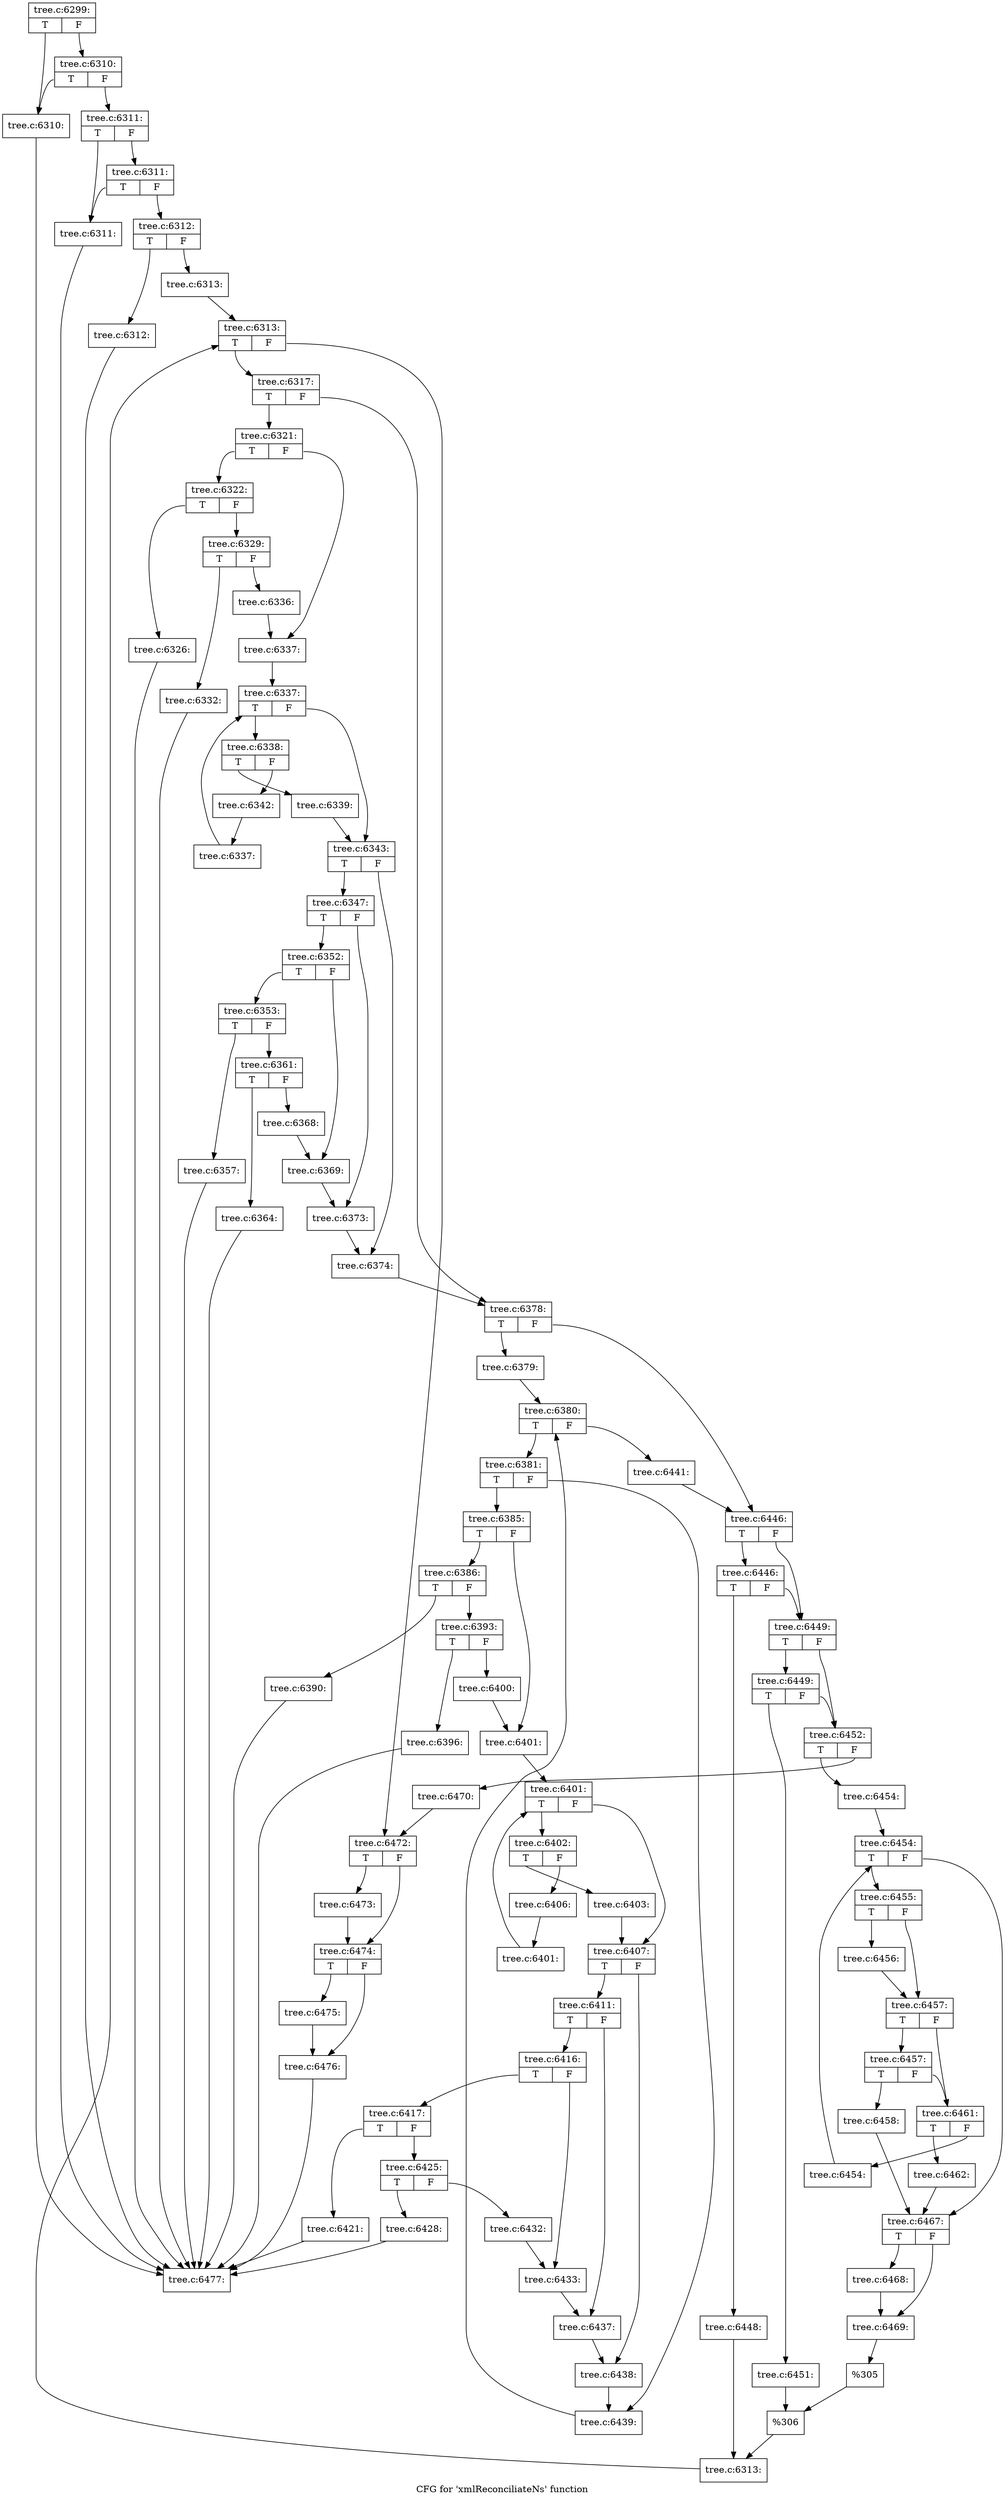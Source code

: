 digraph "CFG for 'xmlReconciliateNs' function" {
	label="CFG for 'xmlReconciliateNs' function";

	Node0x55ad0ba3f760 [shape=record,label="{tree.c:6299:|{<s0>T|<s1>F}}"];
	Node0x55ad0ba3f760:s0 -> Node0x55ad0bd4eb20;
	Node0x55ad0ba3f760:s1 -> Node0x55ad0bd4ebc0;
	Node0x55ad0bd4ebc0 [shape=record,label="{tree.c:6310:|{<s0>T|<s1>F}}"];
	Node0x55ad0bd4ebc0:s0 -> Node0x55ad0bd4eb20;
	Node0x55ad0bd4ebc0:s1 -> Node0x55ad0bd4eb70;
	Node0x55ad0bd4eb20 [shape=record,label="{tree.c:6310:}"];
	Node0x55ad0bd4eb20 -> Node0x55ad0bd47080;
	Node0x55ad0bd4eb70 [shape=record,label="{tree.c:6311:|{<s0>T|<s1>F}}"];
	Node0x55ad0bd4eb70:s0 -> Node0x55ad0b78e4c0;
	Node0x55ad0bd4eb70:s1 -> Node0x55ad0b78e560;
	Node0x55ad0b78e560 [shape=record,label="{tree.c:6311:|{<s0>T|<s1>F}}"];
	Node0x55ad0b78e560:s0 -> Node0x55ad0b78e4c0;
	Node0x55ad0b78e560:s1 -> Node0x55ad0b78e510;
	Node0x55ad0b78e4c0 [shape=record,label="{tree.c:6311:}"];
	Node0x55ad0b78e4c0 -> Node0x55ad0bd47080;
	Node0x55ad0b78e510 [shape=record,label="{tree.c:6312:|{<s0>T|<s1>F}}"];
	Node0x55ad0b78e510:s0 -> Node0x55ad0b78ecd0;
	Node0x55ad0b78e510:s1 -> Node0x55ad0b78ed20;
	Node0x55ad0b78ecd0 [shape=record,label="{tree.c:6312:}"];
	Node0x55ad0b78ecd0 -> Node0x55ad0bd47080;
	Node0x55ad0b78ed20 [shape=record,label="{tree.c:6313:}"];
	Node0x55ad0b78ed20 -> Node0x55ad0b78f260;
	Node0x55ad0b78f260 [shape=record,label="{tree.c:6313:|{<s0>T|<s1>F}}"];
	Node0x55ad0b78f260:s0 -> Node0x55ad0b78f660;
	Node0x55ad0b78f260:s1 -> Node0x55ad0b78f480;
	Node0x55ad0b78f660 [shape=record,label="{tree.c:6317:|{<s0>T|<s1>F}}"];
	Node0x55ad0b78f660:s0 -> Node0x55ad0b78f810;
	Node0x55ad0b78f660:s1 -> Node0x55ad0b78f860;
	Node0x55ad0b78f810 [shape=record,label="{tree.c:6321:|{<s0>T|<s1>F}}"];
	Node0x55ad0b78f810:s0 -> Node0x55ad0b78fbd0;
	Node0x55ad0b78f810:s1 -> Node0x55ad0b78fc20;
	Node0x55ad0b78fbd0 [shape=record,label="{tree.c:6322:|{<s0>T|<s1>F}}"];
	Node0x55ad0b78fbd0:s0 -> Node0x55ad0b790490;
	Node0x55ad0b78fbd0:s1 -> Node0x55ad0b7904e0;
	Node0x55ad0b790490 [shape=record,label="{tree.c:6326:}"];
	Node0x55ad0b790490 -> Node0x55ad0bd47080;
	Node0x55ad0b7904e0 [shape=record,label="{tree.c:6329:|{<s0>T|<s1>F}}"];
	Node0x55ad0b7904e0:s0 -> Node0x55ad0b790f30;
	Node0x55ad0b7904e0:s1 -> Node0x55ad0b790f80;
	Node0x55ad0b790f30 [shape=record,label="{tree.c:6332:}"];
	Node0x55ad0b790f30 -> Node0x55ad0bd47080;
	Node0x55ad0b790f80 [shape=record,label="{tree.c:6336:}"];
	Node0x55ad0b790f80 -> Node0x55ad0b78fc20;
	Node0x55ad0b78fc20 [shape=record,label="{tree.c:6337:}"];
	Node0x55ad0b78fc20 -> Node0x55ad0b791a30;
	Node0x55ad0b791a30 [shape=record,label="{tree.c:6337:|{<s0>T|<s1>F}}"];
	Node0x55ad0b791a30:s0 -> Node0x55ad0b791d10;
	Node0x55ad0b791a30:s1 -> Node0x55ad0b791890;
	Node0x55ad0b791d10 [shape=record,label="{tree.c:6338:|{<s0>T|<s1>F}}"];
	Node0x55ad0b791d10:s0 -> Node0x55ad0b7920b0;
	Node0x55ad0b791d10:s1 -> Node0x55ad0b792100;
	Node0x55ad0b7920b0 [shape=record,label="{tree.c:6339:}"];
	Node0x55ad0b7920b0 -> Node0x55ad0b791890;
	Node0x55ad0b792100 [shape=record,label="{tree.c:6342:}"];
	Node0x55ad0b792100 -> Node0x55ad0b791c80;
	Node0x55ad0b791c80 [shape=record,label="{tree.c:6337:}"];
	Node0x55ad0b791c80 -> Node0x55ad0b791a30;
	Node0x55ad0b791890 [shape=record,label="{tree.c:6343:|{<s0>T|<s1>F}}"];
	Node0x55ad0b791890:s0 -> Node0x55ad0b792e60;
	Node0x55ad0b791890:s1 -> Node0x55ad0b792eb0;
	Node0x55ad0b792e60 [shape=record,label="{tree.c:6347:|{<s0>T|<s1>F}}"];
	Node0x55ad0b792e60:s0 -> Node0x55ad0b793e20;
	Node0x55ad0b792e60:s1 -> Node0x55ad0b793e70;
	Node0x55ad0b793e20 [shape=record,label="{tree.c:6352:|{<s0>T|<s1>F}}"];
	Node0x55ad0b793e20:s0 -> Node0x55ad0b7941a0;
	Node0x55ad0b793e20:s1 -> Node0x55ad0b7941f0;
	Node0x55ad0b7941a0 [shape=record,label="{tree.c:6353:|{<s0>T|<s1>F}}"];
	Node0x55ad0b7941a0:s0 -> Node0x55ad0b794ca0;
	Node0x55ad0b7941a0:s1 -> Node0x55ad0b794cf0;
	Node0x55ad0b794ca0 [shape=record,label="{tree.c:6357:}"];
	Node0x55ad0b794ca0 -> Node0x55ad0bd47080;
	Node0x55ad0b794cf0 [shape=record,label="{tree.c:6361:|{<s0>T|<s1>F}}"];
	Node0x55ad0b794cf0:s0 -> Node0x55ad0b795ba0;
	Node0x55ad0b794cf0:s1 -> Node0x55ad0b795bf0;
	Node0x55ad0b795ba0 [shape=record,label="{tree.c:6364:}"];
	Node0x55ad0b795ba0 -> Node0x55ad0bd47080;
	Node0x55ad0b795bf0 [shape=record,label="{tree.c:6368:}"];
	Node0x55ad0b795bf0 -> Node0x55ad0b7941f0;
	Node0x55ad0b7941f0 [shape=record,label="{tree.c:6369:}"];
	Node0x55ad0b7941f0 -> Node0x55ad0b793e70;
	Node0x55ad0b793e70 [shape=record,label="{tree.c:6373:}"];
	Node0x55ad0b793e70 -> Node0x55ad0b792eb0;
	Node0x55ad0b792eb0 [shape=record,label="{tree.c:6374:}"];
	Node0x55ad0b792eb0 -> Node0x55ad0b78f860;
	Node0x55ad0b78f860 [shape=record,label="{tree.c:6378:|{<s0>T|<s1>F}}"];
	Node0x55ad0b78f860:s0 -> Node0x55ad0b7973e0;
	Node0x55ad0b78f860:s1 -> Node0x55ad0b797430;
	Node0x55ad0b7973e0 [shape=record,label="{tree.c:6379:}"];
	Node0x55ad0b7973e0 -> Node0x55ad0b797af0;
	Node0x55ad0b797af0 [shape=record,label="{tree.c:6380:|{<s0>T|<s1>F}}"];
	Node0x55ad0b797af0:s0 -> Node0x55ad0b797ef0;
	Node0x55ad0b797af0:s1 -> Node0x55ad0b797d10;
	Node0x55ad0b797ef0 [shape=record,label="{tree.c:6381:|{<s0>T|<s1>F}}"];
	Node0x55ad0b797ef0:s0 -> Node0x55ad0b7980a0;
	Node0x55ad0b797ef0:s1 -> Node0x55ad0b7980f0;
	Node0x55ad0b7980a0 [shape=record,label="{tree.c:6385:|{<s0>T|<s1>F}}"];
	Node0x55ad0b7980a0:s0 -> Node0x55ad0b798500;
	Node0x55ad0b7980a0:s1 -> Node0x55ad0b798550;
	Node0x55ad0b798500 [shape=record,label="{tree.c:6386:|{<s0>T|<s1>F}}"];
	Node0x55ad0b798500:s0 -> Node0x55ad0b798dc0;
	Node0x55ad0b798500:s1 -> Node0x55ad0b798e10;
	Node0x55ad0b798dc0 [shape=record,label="{tree.c:6390:}"];
	Node0x55ad0b798dc0 -> Node0x55ad0bd47080;
	Node0x55ad0b798e10 [shape=record,label="{tree.c:6393:|{<s0>T|<s1>F}}"];
	Node0x55ad0b798e10:s0 -> Node0x55ad0b7998f0;
	Node0x55ad0b798e10:s1 -> Node0x55ad0b799940;
	Node0x55ad0b7998f0 [shape=record,label="{tree.c:6396:}"];
	Node0x55ad0b7998f0 -> Node0x55ad0bd47080;
	Node0x55ad0b799940 [shape=record,label="{tree.c:6400:}"];
	Node0x55ad0b799940 -> Node0x55ad0b798550;
	Node0x55ad0b798550 [shape=record,label="{tree.c:6401:}"];
	Node0x55ad0b798550 -> Node0x55ad0b79a3f0;
	Node0x55ad0b79a3f0 [shape=record,label="{tree.c:6401:|{<s0>T|<s1>F}}"];
	Node0x55ad0b79a3f0:s0 -> Node0x55ad0b79a6d0;
	Node0x55ad0b79a3f0:s1 -> Node0x55ad0b79a250;
	Node0x55ad0b79a6d0 [shape=record,label="{tree.c:6402:|{<s0>T|<s1>F}}"];
	Node0x55ad0b79a6d0:s0 -> Node0x55ad0b79aa70;
	Node0x55ad0b79a6d0:s1 -> Node0x55ad0b79aac0;
	Node0x55ad0b79aa70 [shape=record,label="{tree.c:6403:}"];
	Node0x55ad0b79aa70 -> Node0x55ad0b79a250;
	Node0x55ad0b79aac0 [shape=record,label="{tree.c:6406:}"];
	Node0x55ad0b79aac0 -> Node0x55ad0b79a640;
	Node0x55ad0b79a640 [shape=record,label="{tree.c:6401:}"];
	Node0x55ad0b79a640 -> Node0x55ad0b79a3f0;
	Node0x55ad0b79a250 [shape=record,label="{tree.c:6407:|{<s0>T|<s1>F}}"];
	Node0x55ad0b79a250:s0 -> Node0x55ad0b79b960;
	Node0x55ad0b79a250:s1 -> Node0x55ad0b79b9b0;
	Node0x55ad0b79b960 [shape=record,label="{tree.c:6411:|{<s0>T|<s1>F}}"];
	Node0x55ad0b79b960:s0 -> Node0x55ad0b79c220;
	Node0x55ad0b79b960:s1 -> Node0x55ad0b79c270;
	Node0x55ad0b79c220 [shape=record,label="{tree.c:6416:|{<s0>T|<s1>F}}"];
	Node0x55ad0b79c220:s0 -> Node0x55ad0b79c630;
	Node0x55ad0b79c220:s1 -> Node0x55ad0b79c680;
	Node0x55ad0b79c630 [shape=record,label="{tree.c:6417:|{<s0>T|<s1>F}}"];
	Node0x55ad0b79c630:s0 -> Node0x55ad0b79d130;
	Node0x55ad0b79c630:s1 -> Node0x55ad0b79d180;
	Node0x55ad0b79d130 [shape=record,label="{tree.c:6421:}"];
	Node0x55ad0b79d130 -> Node0x55ad0bd47080;
	Node0x55ad0b79d180 [shape=record,label="{tree.c:6425:|{<s0>T|<s1>F}}"];
	Node0x55ad0b79d180:s0 -> Node0x55ad0b79df70;
	Node0x55ad0b79d180:s1 -> Node0x55ad0b79dfc0;
	Node0x55ad0b79df70 [shape=record,label="{tree.c:6428:}"];
	Node0x55ad0b79df70 -> Node0x55ad0bd47080;
	Node0x55ad0b79dfc0 [shape=record,label="{tree.c:6432:}"];
	Node0x55ad0b79dfc0 -> Node0x55ad0b79c680;
	Node0x55ad0b79c680 [shape=record,label="{tree.c:6433:}"];
	Node0x55ad0b79c680 -> Node0x55ad0b79c270;
	Node0x55ad0b79c270 [shape=record,label="{tree.c:6437:}"];
	Node0x55ad0b79c270 -> Node0x55ad0b79b9b0;
	Node0x55ad0b79b9b0 [shape=record,label="{tree.c:6438:}"];
	Node0x55ad0b79b9b0 -> Node0x55ad0b7980f0;
	Node0x55ad0b7980f0 [shape=record,label="{tree.c:6439:}"];
	Node0x55ad0b7980f0 -> Node0x55ad0b797af0;
	Node0x55ad0b797d10 [shape=record,label="{tree.c:6441:}"];
	Node0x55ad0b797d10 -> Node0x55ad0b797430;
	Node0x55ad0b797430 [shape=record,label="{tree.c:6446:|{<s0>T|<s1>F}}"];
	Node0x55ad0b797430:s0 -> Node0x55ad0b79fcc0;
	Node0x55ad0b797430:s1 -> Node0x55ad0b79fc70;
	Node0x55ad0b79fcc0 [shape=record,label="{tree.c:6446:|{<s0>T|<s1>F}}"];
	Node0x55ad0b79fcc0:s0 -> Node0x55ad0b79fbd0;
	Node0x55ad0b79fcc0:s1 -> Node0x55ad0b79fc70;
	Node0x55ad0b79fbd0 [shape=record,label="{tree.c:6448:}"];
	Node0x55ad0b79fbd0 -> Node0x55ad0b79fc20;
	Node0x55ad0b79fc70 [shape=record,label="{tree.c:6449:|{<s0>T|<s1>F}}"];
	Node0x55ad0b79fc70:s0 -> Node0x55ad0b7a0900;
	Node0x55ad0b79fc70:s1 -> Node0x55ad0b7a08b0;
	Node0x55ad0b7a0900 [shape=record,label="{tree.c:6449:|{<s0>T|<s1>F}}"];
	Node0x55ad0b7a0900:s0 -> Node0x55ad0b7a0810;
	Node0x55ad0b7a0900:s1 -> Node0x55ad0b7a08b0;
	Node0x55ad0b7a0810 [shape=record,label="{tree.c:6451:}"];
	Node0x55ad0b7a0810 -> Node0x55ad0b7a0860;
	Node0x55ad0b7a08b0 [shape=record,label="{tree.c:6452:|{<s0>T|<s1>F}}"];
	Node0x55ad0b7a08b0:s0 -> Node0x55ad0b7a1380;
	Node0x55ad0b7a08b0:s1 -> Node0x55ad0b7a1420;
	Node0x55ad0b7a1380 [shape=record,label="{tree.c:6454:}"];
	Node0x55ad0b7a1380 -> Node0x55ad0b7a17d0;
	Node0x55ad0b7a17d0 [shape=record,label="{tree.c:6454:|{<s0>T|<s1>F}}"];
	Node0x55ad0b7a17d0:s0 -> Node0x55ad0b7a1b90;
	Node0x55ad0b7a17d0:s1 -> Node0x55ad0b7a1990;
	Node0x55ad0b7a1b90 [shape=record,label="{tree.c:6455:|{<s0>T|<s1>F}}"];
	Node0x55ad0b7a1b90:s0 -> Node0x55ad0b7a1d80;
	Node0x55ad0b7a1b90:s1 -> Node0x55ad0b7a1dd0;
	Node0x55ad0b7a1d80 [shape=record,label="{tree.c:6456:}"];
	Node0x55ad0b7a1d80 -> Node0x55ad0b7a1dd0;
	Node0x55ad0b7a1dd0 [shape=record,label="{tree.c:6457:|{<s0>T|<s1>F}}"];
	Node0x55ad0b7a1dd0:s0 -> Node0x55ad0b7a24e0;
	Node0x55ad0b7a1dd0:s1 -> Node0x55ad0b7a2490;
	Node0x55ad0b7a24e0 [shape=record,label="{tree.c:6457:|{<s0>T|<s1>F}}"];
	Node0x55ad0b7a24e0:s0 -> Node0x55ad0b7a2440;
	Node0x55ad0b7a24e0:s1 -> Node0x55ad0b7a2490;
	Node0x55ad0b7a2440 [shape=record,label="{tree.c:6458:}"];
	Node0x55ad0b7a2440 -> Node0x55ad0b7a1990;
	Node0x55ad0b7a2490 [shape=record,label="{tree.c:6461:|{<s0>T|<s1>F}}"];
	Node0x55ad0b7a2490:s0 -> Node0x55ad0b7a2ff0;
	Node0x55ad0b7a2490:s1 -> Node0x55ad0b7a3040;
	Node0x55ad0b7a2ff0 [shape=record,label="{tree.c:6462:}"];
	Node0x55ad0b7a2ff0 -> Node0x55ad0b7a1990;
	Node0x55ad0b7a3040 [shape=record,label="{tree.c:6454:}"];
	Node0x55ad0b7a3040 -> Node0x55ad0b7a17d0;
	Node0x55ad0b7a1990 [shape=record,label="{tree.c:6467:|{<s0>T|<s1>F}}"];
	Node0x55ad0b7a1990:s0 -> Node0x55ad0b7a3790;
	Node0x55ad0b7a1990:s1 -> Node0x55ad0b7a37e0;
	Node0x55ad0b7a3790 [shape=record,label="{tree.c:6468:}"];
	Node0x55ad0b7a3790 -> Node0x55ad0b7a37e0;
	Node0x55ad0b7a37e0 [shape=record,label="{tree.c:6469:}"];
	Node0x55ad0b7a37e0 -> Node0x55ad0b7a13d0;
	Node0x55ad0b7a1420 [shape=record,label="{tree.c:6470:}"];
	Node0x55ad0b7a1420 -> Node0x55ad0b78f480;
	Node0x55ad0b7a13d0 [shape=record,label="{%305}"];
	Node0x55ad0b7a13d0 -> Node0x55ad0b7a0860;
	Node0x55ad0b7a0860 [shape=record,label="{%306}"];
	Node0x55ad0b7a0860 -> Node0x55ad0b79fc20;
	Node0x55ad0b79fc20 [shape=record,label="{tree.c:6313:}"];
	Node0x55ad0b79fc20 -> Node0x55ad0b78f260;
	Node0x55ad0b78f480 [shape=record,label="{tree.c:6472:|{<s0>T|<s1>F}}"];
	Node0x55ad0b78f480:s0 -> Node0x55ad0b7a4060;
	Node0x55ad0b78f480:s1 -> Node0x55ad0b7a40b0;
	Node0x55ad0b7a4060 [shape=record,label="{tree.c:6473:}"];
	Node0x55ad0b7a4060 -> Node0x55ad0b7a40b0;
	Node0x55ad0b7a40b0 [shape=record,label="{tree.c:6474:|{<s0>T|<s1>F}}"];
	Node0x55ad0b7a40b0:s0 -> Node0x55ad0b7a4640;
	Node0x55ad0b7a40b0:s1 -> Node0x55ad0b7a4690;
	Node0x55ad0b7a4640 [shape=record,label="{tree.c:6475:}"];
	Node0x55ad0b7a4640 -> Node0x55ad0b7a4690;
	Node0x55ad0b7a4690 [shape=record,label="{tree.c:6476:}"];
	Node0x55ad0b7a4690 -> Node0x55ad0bd47080;
	Node0x55ad0bd47080 [shape=record,label="{tree.c:6477:}"];
}
